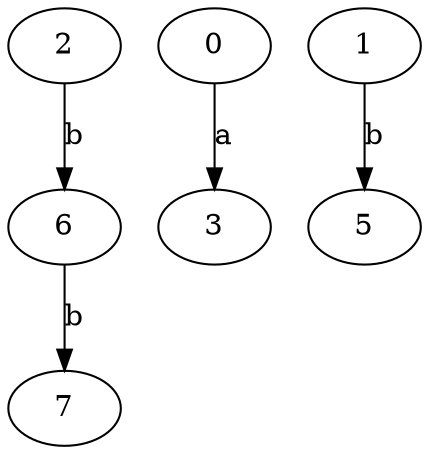 strict digraph  {
2;
0;
3;
5;
6;
7;
1;
2 -> 6  [label=b];
0 -> 3  [label=a];
6 -> 7  [label=b];
1 -> 5  [label=b];
}
